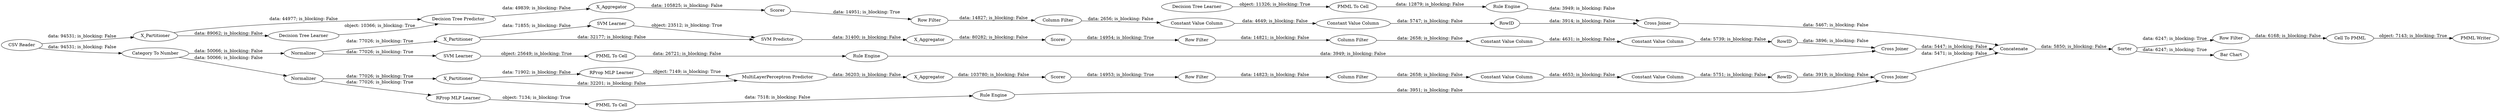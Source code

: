 digraph {
	"-646674326657782277_31" [label="SVM Learner"]
	"8893209322946940759_28" [label="PMML To Cell"]
	"6975724258587434816_7" [label=X_Aggregator]
	"-646674326657782277_41" [label=Scorer]
	"-646674326657782277_32" [label="SVM Predictor"]
	"8874579628562603449_7" [label=X_Aggregator]
	"-5553820677850632205_53" [label="Row Filter"]
	"-5553820677850632205_52" [label=Sorter]
	"-5553820677850632205_54" [label="Cell To PMML"]
	"-1305533160094035852_9" [label="Row Filter"]
	"-5553820677850632205_60" [label=Concatenate]
	"8893209322946940759_34" [label="Rule Engine"]
	"-1305533160094035852_294" [label="Column Filter"]
	"8874579628562603449_38" [label="Cross Joiner"]
	"499159149416548815_22" [label="PMML To Cell"]
	"8284258528938995408_292" [label="Constant Value Column"]
	"6975724258587434816_31" [label="RProp MLP Learner"]
	"-3583216996234367506_34" [label="PMML To Cell"]
	"-3583216996234367506_35" [label="Rule Engine"]
	"8874579628562603449_2" [label=X_Partitioner]
	"-5553820677850632205_58" [label="Category To Number"]
	"-646674326657782277_2" [label=X_Partitioner]
	"499159149416548815_34" [label="Rule Engine"]
	"8284258528938995408_9" [label="Row Filter"]
	"6975724258587434816_32" [label="MultiLayerPerceptron Predictor"]
	"-1305533160094035852_290" [label="Constant Value Column"]
	"-5553820677850632205_59" [label="Bar Chart"]
	"-1305533160094035852_292" [label="Constant Value Column"]
	"8874579628562603449_39" [label=Scorer]
	"-3583216996234367506_33" [label="SVM Learner"]
	"-646674326657782277_7" [label=X_Aggregator]
	"-646674326657782277_40" [label=Normalizer]
	"8284258528938995408_290" [label="Constant Value Column"]
	"6975724258587434816_40" [label=Scorer]
	"-646674326657782277_39" [label="Cross Joiner"]
	"6214178314937289035_9" [label="Row Filter"]
	"6214178314937289035_292" [label="Constant Value Column"]
	"6214178314937289035_294" [label="Column Filter"]
	"6214178314937289035_293" [label=RowID]
	"8284258528938995408_294" [label="Column Filter"]
	"-5553820677850632205_63" [label="PMML Writer"]
	"-5553820677850632205_62" [label="CSV Reader"]
	"6214178314937289035_290" [label="Constant Value Column"]
	"6975724258587434816_38" [label="Cross Joiner"]
	"6975724258587434816_2" [label=X_Partitioner]
	"-1305533160094035852_293" [label=RowID]
	"8874579628562603449_32" [label="Decision Tree Predictor"]
	"8284258528938995408_293" [label=RowID]
	"8893209322946940759_33" [label="Decision Tree Learner"]
	"6975724258587434816_39" [label=Normalizer]
	"499159149416548815_35" [label="RProp MLP Learner"]
	"8874579628562603449_31" [label="Decision Tree Learner"]
	"-5553820677850632205_52" -> "-5553820677850632205_59" [label="data: 6247; is_blocking: True"]
	"-5553820677850632205_60" -> "-5553820677850632205_52" [label="data: 5850; is_blocking: False"]
	"-5553820677850632205_58" -> "6975724258587434816_39" [label="data: 50066; is_blocking: False"]
	"8874579628562603449_32" -> "8874579628562603449_7" [label="data: 49839; is_blocking: False"]
	"8893209322946940759_28" -> "8893209322946940759_34" [label="data: 12879; is_blocking: False"]
	"8284258528938995408_290" -> "8284258528938995408_292" [label="data: 4653; is_blocking: False"]
	"-3583216996234367506_33" -> "-3583216996234367506_34" [label="object: 25649; is_blocking: True"]
	"8893209322946940759_33" -> "8893209322946940759_28" [label="object: 11326; is_blocking: True"]
	"6214178314937289035_290" -> "6214178314937289035_292" [label="data: 4649; is_blocking: False"]
	"6975724258587434816_31" -> "6975724258587434816_32" [label="object: 7149; is_blocking: True"]
	"-1305533160094035852_290" -> "-1305533160094035852_292" [label="data: 4631; is_blocking: False"]
	"-5553820677850632205_53" -> "-5553820677850632205_54" [label="data: 6168; is_blocking: False"]
	"8874579628562603449_2" -> "8874579628562603449_31" [label="data: 89062; is_blocking: False"]
	"8874579628562603449_31" -> "8874579628562603449_32" [label="object: 10366; is_blocking: True"]
	"-1305533160094035852_292" -> "-1305533160094035852_293" [label="data: 5739; is_blocking: False"]
	"-5553820677850632205_54" -> "-5553820677850632205_63" [label="object: 7143; is_blocking: True"]
	"-646674326657782277_2" -> "-646674326657782277_32" [label="data: 32177; is_blocking: False"]
	"-5553820677850632205_58" -> "-646674326657782277_40" [label="data: 50066; is_blocking: False"]
	"8284258528938995408_293" -> "6975724258587434816_38" [label="data: 3919; is_blocking: False"]
	"6214178314937289035_9" -> "6214178314937289035_294" [label="data: 14827; is_blocking: False"]
	"499159149416548815_22" -> "499159149416548815_34" [label="data: 7518; is_blocking: False"]
	"-5553820677850632205_52" -> "-5553820677850632205_53" [label="data: 6247; is_blocking: True"]
	"6975724258587434816_39" -> "6975724258587434816_2" [label="data: 77026; is_blocking: True"]
	"6975724258587434816_32" -> "6975724258587434816_7" [label="data: 36203; is_blocking: False"]
	"6975724258587434816_38" -> "-5553820677850632205_60" [label="data: 5471; is_blocking: False"]
	"6975724258587434816_7" -> "6975724258587434816_40" [label="data: 103780; is_blocking: False"]
	"-646674326657782277_7" -> "-646674326657782277_41" [label="data: 80282; is_blocking: False"]
	"-646674326657782277_32" -> "-646674326657782277_7" [label="data: 31400; is_blocking: False"]
	"499159149416548815_35" -> "499159149416548815_22" [label="object: 7134; is_blocking: True"]
	"8874579628562603449_39" -> "6214178314937289035_9" [label="data: 14951; is_blocking: True"]
	"-646674326657782277_40" -> "-3583216996234367506_33" [label="data: 77026; is_blocking: True"]
	"6975724258587434816_39" -> "499159149416548815_35" [label="data: 77026; is_blocking: True"]
	"6975724258587434816_2" -> "6975724258587434816_31" [label="data: 71902; is_blocking: False"]
	"-5553820677850632205_62" -> "8874579628562603449_2" [label="data: 94531; is_blocking: False"]
	"8284258528938995408_294" -> "8284258528938995408_290" [label="data: 2658; is_blocking: False"]
	"499159149416548815_34" -> "6975724258587434816_38" [label="data: 3951; is_blocking: False"]
	"8284258528938995408_9" -> "8284258528938995408_294" [label="data: 14823; is_blocking: False"]
	"8874579628562603449_7" -> "8874579628562603449_39" [label="data: 105825; is_blocking: False"]
	"8284258528938995408_292" -> "8284258528938995408_293" [label="data: 5751; is_blocking: False"]
	"8874579628562603449_2" -> "8874579628562603449_32" [label="data: 44977; is_blocking: False"]
	"6975724258587434816_40" -> "8284258528938995408_9" [label="data: 14953; is_blocking: True"]
	"-646674326657782277_39" -> "-5553820677850632205_60" [label="data: 5447; is_blocking: False"]
	"-3583216996234367506_35" -> "-646674326657782277_39" [label="data: 3949; is_blocking: False"]
	"-1305533160094035852_293" -> "-646674326657782277_39" [label="data: 3896; is_blocking: False"]
	"6214178314937289035_294" -> "6214178314937289035_290" [label="data: 2656; is_blocking: False"]
	"-5553820677850632205_62" -> "-5553820677850632205_58" [label="data: 94531; is_blocking: False"]
	"-646674326657782277_40" -> "-646674326657782277_2" [label="data: 77026; is_blocking: True"]
	"-646674326657782277_41" -> "-1305533160094035852_9" [label="data: 14954; is_blocking: True"]
	"8893209322946940759_34" -> "8874579628562603449_38" [label="data: 3949; is_blocking: False"]
	"8874579628562603449_38" -> "-5553820677850632205_60" [label="data: 5467; is_blocking: False"]
	"-1305533160094035852_9" -> "-1305533160094035852_294" [label="data: 14821; is_blocking: False"]
	"6214178314937289035_292" -> "6214178314937289035_293" [label="data: 5747; is_blocking: False"]
	"6975724258587434816_2" -> "6975724258587434816_32" [label="data: 32201; is_blocking: False"]
	"-1305533160094035852_294" -> "-1305533160094035852_290" [label="data: 2658; is_blocking: False"]
	"-3583216996234367506_34" -> "-3583216996234367506_35" [label="data: 26721; is_blocking: False"]
	"6214178314937289035_293" -> "8874579628562603449_38" [label="data: 3914; is_blocking: False"]
	"-646674326657782277_31" -> "-646674326657782277_32" [label="object: 23512; is_blocking: True"]
	"-646674326657782277_2" -> "-646674326657782277_31" [label="data: 71855; is_blocking: False"]
	rankdir=LR
}
